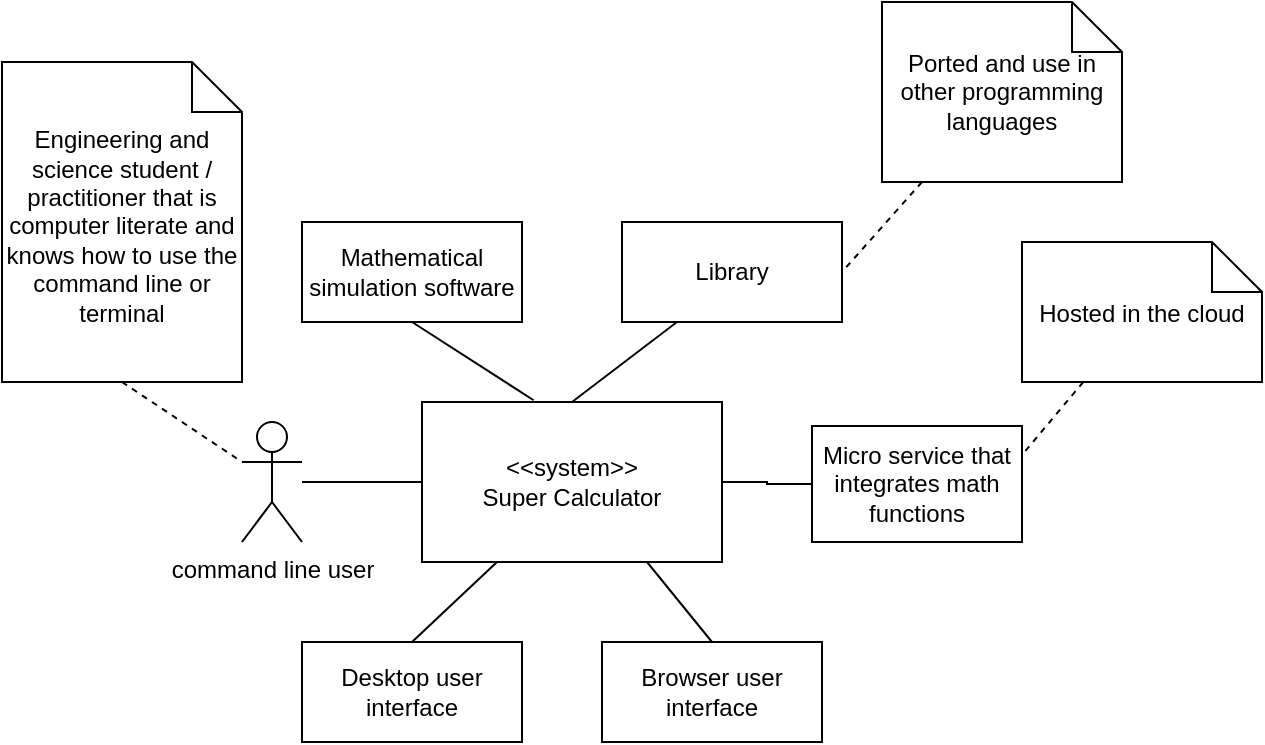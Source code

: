 <mxfile version="14.9.4" type="device"><diagram id="V666XKrk-03ptEG-mnEW" name="Page-1"><mxGraphModel dx="1088" dy="1614" grid="1" gridSize="10" guides="1" tooltips="1" connect="1" arrows="1" fold="1" page="1" pageScale="1" pageWidth="850" pageHeight="1100" math="0" shadow="0"><root><mxCell id="0"/><mxCell id="1" parent="0"/><mxCell id="LIanT9kML9MRjEk_UpvJ-13" style="edgeStyle=orthogonalEdgeStyle;rounded=0;orthogonalLoop=1;jettySize=auto;html=1;entryX=0;entryY=0.5;entryDx=0;entryDy=0;endArrow=none;endFill=0;" parent="1" source="LIanT9kML9MRjEk_UpvJ-1" target="LIanT9kML9MRjEk_UpvJ-12" edge="1"><mxGeometry relative="1" as="geometry"/></mxCell><mxCell id="LIanT9kML9MRjEk_UpvJ-1" value="&amp;lt;&amp;lt;system&amp;gt;&amp;gt;&lt;br&gt;Super Calculator" style="rounded=0;whiteSpace=wrap;html=1;" parent="1" vertex="1"><mxGeometry x="230" y="190" width="150" height="80" as="geometry"/></mxCell><mxCell id="LIanT9kML9MRjEk_UpvJ-3" style="edgeStyle=orthogonalEdgeStyle;rounded=0;orthogonalLoop=1;jettySize=auto;html=1;entryX=0;entryY=0.5;entryDx=0;entryDy=0;endArrow=none;endFill=0;" parent="1" source="LIanT9kML9MRjEk_UpvJ-2" target="LIanT9kML9MRjEk_UpvJ-1" edge="1"><mxGeometry relative="1" as="geometry"/></mxCell><mxCell id="LIanT9kML9MRjEk_UpvJ-2" value="command line user" style="shape=umlActor;verticalLabelPosition=bottom;verticalAlign=top;html=1;outlineConnect=0;" parent="1" vertex="1"><mxGeometry x="140" y="200" width="30" height="60" as="geometry"/></mxCell><mxCell id="LIanT9kML9MRjEk_UpvJ-4" value="Desktop user interface" style="rounded=0;whiteSpace=wrap;html=1;" parent="1" vertex="1"><mxGeometry x="170" y="310" width="110" height="50" as="geometry"/></mxCell><mxCell id="LIanT9kML9MRjEk_UpvJ-5" value="" style="endArrow=none;html=1;entryX=0.25;entryY=1;entryDx=0;entryDy=0;exitX=0.5;exitY=0;exitDx=0;exitDy=0;" parent="1" source="LIanT9kML9MRjEk_UpvJ-4" target="LIanT9kML9MRjEk_UpvJ-1" edge="1"><mxGeometry width="50" height="50" relative="1" as="geometry"><mxPoint x="230" y="320" as="sourcePoint"/><mxPoint x="240" y="310" as="targetPoint"/></mxGeometry></mxCell><mxCell id="LIanT9kML9MRjEk_UpvJ-6" value="Browser user interface" style="rounded=0;whiteSpace=wrap;html=1;" parent="1" vertex="1"><mxGeometry x="320" y="310" width="110" height="50" as="geometry"/></mxCell><mxCell id="LIanT9kML9MRjEk_UpvJ-7" value="" style="endArrow=none;html=1;entryX=0.75;entryY=1;entryDx=0;entryDy=0;exitX=0.5;exitY=0;exitDx=0;exitDy=0;" parent="1" source="LIanT9kML9MRjEk_UpvJ-6" target="LIanT9kML9MRjEk_UpvJ-1" edge="1"><mxGeometry width="50" height="50" relative="1" as="geometry"><mxPoint x="360" y="340" as="sourcePoint"/><mxPoint x="410" y="290" as="targetPoint"/></mxGeometry></mxCell><mxCell id="LIanT9kML9MRjEk_UpvJ-8" value="Mathematical simulation software" style="rounded=0;whiteSpace=wrap;html=1;" parent="1" vertex="1"><mxGeometry x="170" y="100" width="110" height="50" as="geometry"/></mxCell><mxCell id="LIanT9kML9MRjEk_UpvJ-9" value="" style="endArrow=none;html=1;entryX=0.5;entryY=1;entryDx=0;entryDy=0;exitX=0.372;exitY=-0.011;exitDx=0;exitDy=0;exitPerimeter=0;" parent="1" source="LIanT9kML9MRjEk_UpvJ-1" target="LIanT9kML9MRjEk_UpvJ-8" edge="1"><mxGeometry width="50" height="50" relative="1" as="geometry"><mxPoint x="240" y="170" as="sourcePoint"/><mxPoint x="290" y="120" as="targetPoint"/></mxGeometry></mxCell><mxCell id="LIanT9kML9MRjEk_UpvJ-10" value="Library" style="rounded=0;whiteSpace=wrap;html=1;" parent="1" vertex="1"><mxGeometry x="330" y="100" width="110" height="50" as="geometry"/></mxCell><mxCell id="LIanT9kML9MRjEk_UpvJ-11" value="" style="endArrow=none;html=1;entryX=0.25;entryY=1;entryDx=0;entryDy=0;exitX=0.5;exitY=0;exitDx=0;exitDy=0;" parent="1" source="LIanT9kML9MRjEk_UpvJ-1" target="LIanT9kML9MRjEk_UpvJ-10" edge="1"><mxGeometry width="50" height="50" relative="1" as="geometry"><mxPoint x="304.64" y="209.34" as="sourcePoint"/><mxPoint x="250" y="120" as="targetPoint"/></mxGeometry></mxCell><mxCell id="LIanT9kML9MRjEk_UpvJ-12" value="Micro service that integrates math functions" style="rounded=0;whiteSpace=wrap;html=1;" parent="1" vertex="1"><mxGeometry x="425" y="202" width="105" height="58" as="geometry"/></mxCell><mxCell id="LIanT9kML9MRjEk_UpvJ-16" style="rounded=0;orthogonalLoop=1;jettySize=auto;html=1;entryX=1;entryY=0.25;entryDx=0;entryDy=0;endArrow=none;endFill=0;dashed=1;" parent="1" source="LIanT9kML9MRjEk_UpvJ-14" target="LIanT9kML9MRjEk_UpvJ-12" edge="1"><mxGeometry relative="1" as="geometry"/></mxCell><mxCell id="LIanT9kML9MRjEk_UpvJ-14" value="Hosted in the cloud" style="shape=note2;boundedLbl=1;whiteSpace=wrap;html=1;size=25;verticalAlign=bottom;align=center;" parent="1" vertex="1"><mxGeometry x="530" y="110" width="120" height="70" as="geometry"/></mxCell><mxCell id="LIanT9kML9MRjEk_UpvJ-19" style="edgeStyle=none;rounded=0;orthogonalLoop=1;jettySize=auto;html=1;entryX=1;entryY=0.5;entryDx=0;entryDy=0;dashed=1;endArrow=none;endFill=0;" parent="1" source="LIanT9kML9MRjEk_UpvJ-17" target="LIanT9kML9MRjEk_UpvJ-10" edge="1"><mxGeometry relative="1" as="geometry"/></mxCell><mxCell id="LIanT9kML9MRjEk_UpvJ-17" value="Ported and use in other programming languages" style="shape=note2;boundedLbl=1;whiteSpace=wrap;html=1;size=25;verticalAlign=middle;align=center;" parent="1" vertex="1"><mxGeometry x="460" y="-10" width="120" height="90" as="geometry"/></mxCell><mxCell id="Qg-jFAoUIfBvCU4sslkM-2" value="Engineering and science student / practitioner that is computer literate and knows how to use the command line or terminal" style="shape=note2;boundedLbl=1;whiteSpace=wrap;html=1;size=25;verticalAlign=bottom;align=center;" vertex="1" parent="1"><mxGeometry x="20" y="20" width="120" height="160" as="geometry"/></mxCell><mxCell id="Qg-jFAoUIfBvCU4sslkM-4" style="rounded=0;orthogonalLoop=1;jettySize=auto;html=1;entryX=0;entryY=0.333;entryDx=0;entryDy=0;endArrow=none;endFill=0;dashed=1;exitX=0.5;exitY=1;exitDx=0;exitDy=0;exitPerimeter=0;entryPerimeter=0;" edge="1" parent="1" source="Qg-jFAoUIfBvCU4sslkM-2" target="LIanT9kML9MRjEk_UpvJ-2"><mxGeometry relative="1" as="geometry"><mxPoint x="570.629" y="190" as="sourcePoint"/><mxPoint x="540" y="226.5" as="targetPoint"/></mxGeometry></mxCell></root></mxGraphModel></diagram></mxfile>